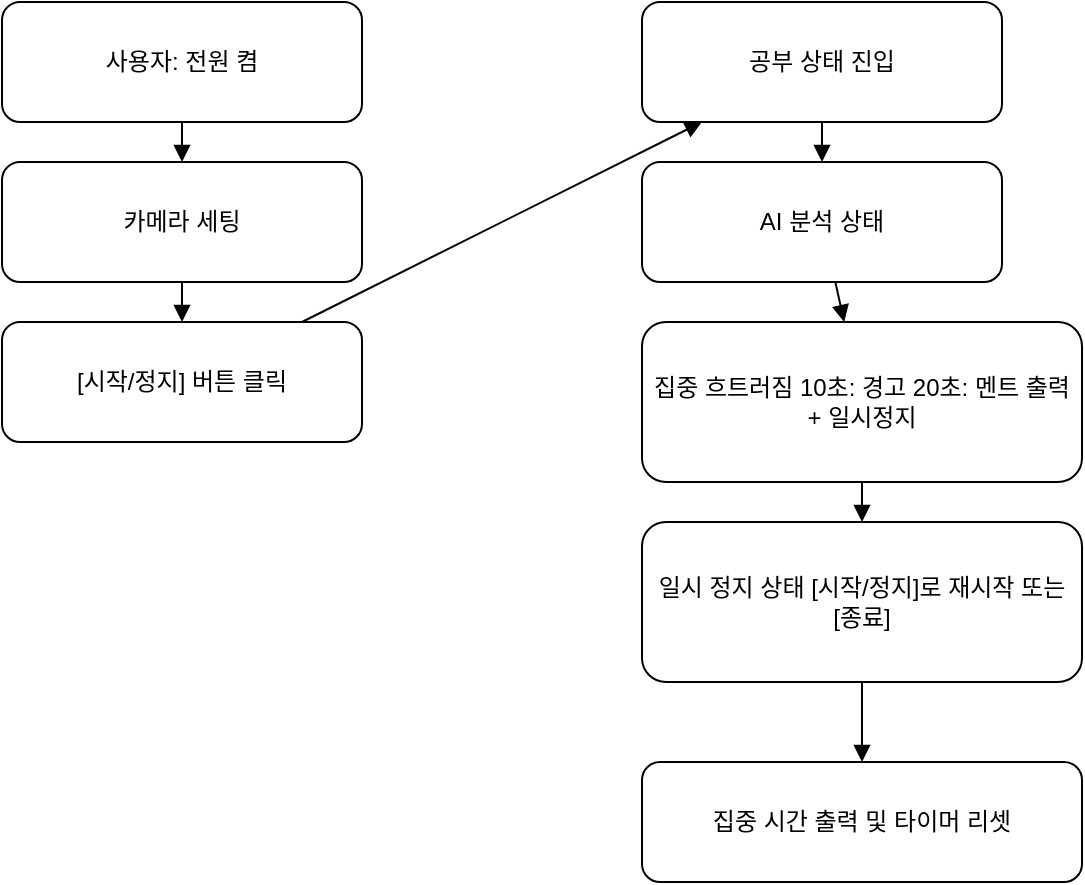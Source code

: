 <?xml version="1.0" encoding="UTF-8"?>
<mxfile>
  <diagram name="Study Timer Flowchart" id="flowchart-1753450820.143">
    <mxGraphModel dx="1220" dy="730" grid="1" gridSize="10" guides="1" tooltips="1" connect="1" arrows="1" fold="1" page="1" pageScale="1" pageWidth="850" pageHeight="1100">
      <root>
        <mxCell id="0"/>
        <mxCell id="1" parent="0"/>
        <!-- 사용자 흐름 -->
        <mxCell id="2" value="사용자: 전원 켬" style="rounded=1;whiteSpace=wrap;html=1;" vertex="1" parent="1">
          <mxGeometry x="80" y="60" width="180" height="60" as="geometry"/>
        </mxCell>
        <mxCell id="3" value="카메라 세팅" style="rounded=1;whiteSpace=wrap;html=1;" vertex="1" parent="1">
          <mxGeometry x="80" y="140" width="180" height="60" as="geometry"/>
        </mxCell>
        <mxCell id="4" value="[시작/정지] 버튼 클릭" style="rounded=1;whiteSpace=wrap;html=1;" vertex="1" parent="1">
          <mxGeometry x="80" y="220" width="180" height="60" as="geometry"/>
        </mxCell>
        <mxCell id="5" value="공부 상태 진입" style="rounded=1;whiteSpace=wrap;html=1;" vertex="1" parent="1">
          <mxGeometry x="400" y="60" width="180" height="60" as="geometry"/>
        </mxCell>
        <mxCell id="6" value="AI 분석 상태" style="rounded=1;whiteSpace=wrap;html=1;" vertex="1" parent="1">
          <mxGeometry x="400" y="140" width="180" height="60" as="geometry"/>
        </mxCell>
        <mxCell id="7" value="집중 흐트러짐 10초: 경고
20초: 멘트 출력 + 일시정지" style="rounded=1;whiteSpace=wrap;html=1;" vertex="1" parent="1">
          <mxGeometry x="400" y="220" width="220" height="80" as="geometry"/>
        </mxCell>
        <mxCell id="8" value="일시 정지 상태
[시작/정지]로 재시작 또는 [종료]" style="rounded=1;whiteSpace=wrap;html=1;" vertex="1" parent="1">
          <mxGeometry x="400" y="320" width="220" height="80" as="geometry"/>
        </mxCell>
        <mxCell id="9" value="집중 시간 출력 및 타이머 리셋" style="rounded=1;whiteSpace=wrap;html=1;" vertex="1" parent="1">
          <mxGeometry x="400" y="440" width="220" height="60" as="geometry"/>
        </mxCell>

        <!-- 연결선 -->
        <mxCell id="10" style="endArrow=block" edge="1" source="2" target="3" parent="1"><mxGeometry relative="1" as="geometry"/></mxCell>
        <mxCell id="11" style="endArrow=block" edge="1" source="3" target="4" parent="1"><mxGeometry relative="1" as="geometry"/></mxCell>
        <mxCell id="12" style="endArrow=block" edge="1" source="4" target="5" parent="1"><mxGeometry relative="1" as="geometry"/></mxCell>
        <mxCell id="13" style="endArrow=block" edge="1" source="5" target="6" parent="1"><mxGeometry relative="1" as="geometry"/></mxCell>
        <mxCell id="14" style="endArrow=block" edge="1" source="6" target="7" parent="1"><mxGeometry relative="1" as="geometry"/></mxCell>
        <mxCell id="15" style="endArrow=block" edge="1" source="7" target="8" parent="1"><mxGeometry relative="1" as="geometry"/></mxCell>
        <mxCell id="16" style="endArrow=block" edge="1" source="8" target="9" parent="1"><mxGeometry relative="1" as="geometry"/></mxCell>
      </root>
    </mxGraphModel>
  </diagram>
</mxfile>

